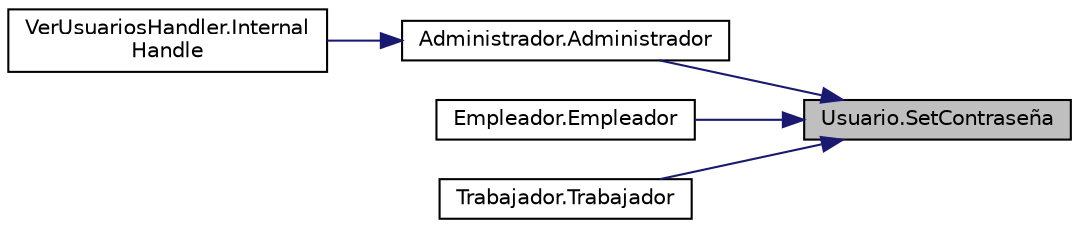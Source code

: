 digraph "Usuario.SetContraseña"
{
 // INTERACTIVE_SVG=YES
 // LATEX_PDF_SIZE
  edge [fontname="Helvetica",fontsize="10",labelfontname="Helvetica",labelfontsize="10"];
  node [fontname="Helvetica",fontsize="10",shape=record];
  rankdir="RL";
  Node1 [label="Usuario.SetContraseña",height=0.2,width=0.4,color="black", fillcolor="grey75", style="filled", fontcolor="black",tooltip="Método para settear la contraseña."];
  Node1 -> Node2 [dir="back",color="midnightblue",fontsize="10",style="solid",fontname="Helvetica"];
  Node2 [label="Administrador.Administrador",height=0.2,width=0.4,color="black", fillcolor="white", style="filled",URL="$classAdministrador.html#a7bbfb9e1180af5b4e931025ce0ce1a74",tooltip="Crea una nueva instancia de la clase Administrador."];
  Node2 -> Node3 [dir="back",color="midnightblue",fontsize="10",style="solid",fontname="Helvetica"];
  Node3 [label="VerUsuariosHandler.Internal\lHandle",height=0.2,width=0.4,color="black", fillcolor="white", style="filled",URL="$classVerUsuariosHandler.html#abc3477507eb9a605bd236eec2c340e3e",tooltip="Se procesa el mensaje y asigna la respuesta al mensaje."];
  Node1 -> Node4 [dir="back",color="midnightblue",fontsize="10",style="solid",fontname="Helvetica"];
  Node4 [label="Empleador.Empleador",height=0.2,width=0.4,color="black", fillcolor="white", style="filled",URL="$classEmpleador.html#af2659e8f8d224961d6352962341e6f68",tooltip="Crea una nueva instancia de la clase Empleador."];
  Node1 -> Node5 [dir="back",color="midnightblue",fontsize="10",style="solid",fontname="Helvetica"];
  Node5 [label="Trabajador.Trabajador",height=0.2,width=0.4,color="black", fillcolor="white", style="filled",URL="$classTrabajador.html#a140a28b7a44a90048a01bc4bb5749e49",tooltip="Constructor de la clase."];
}
